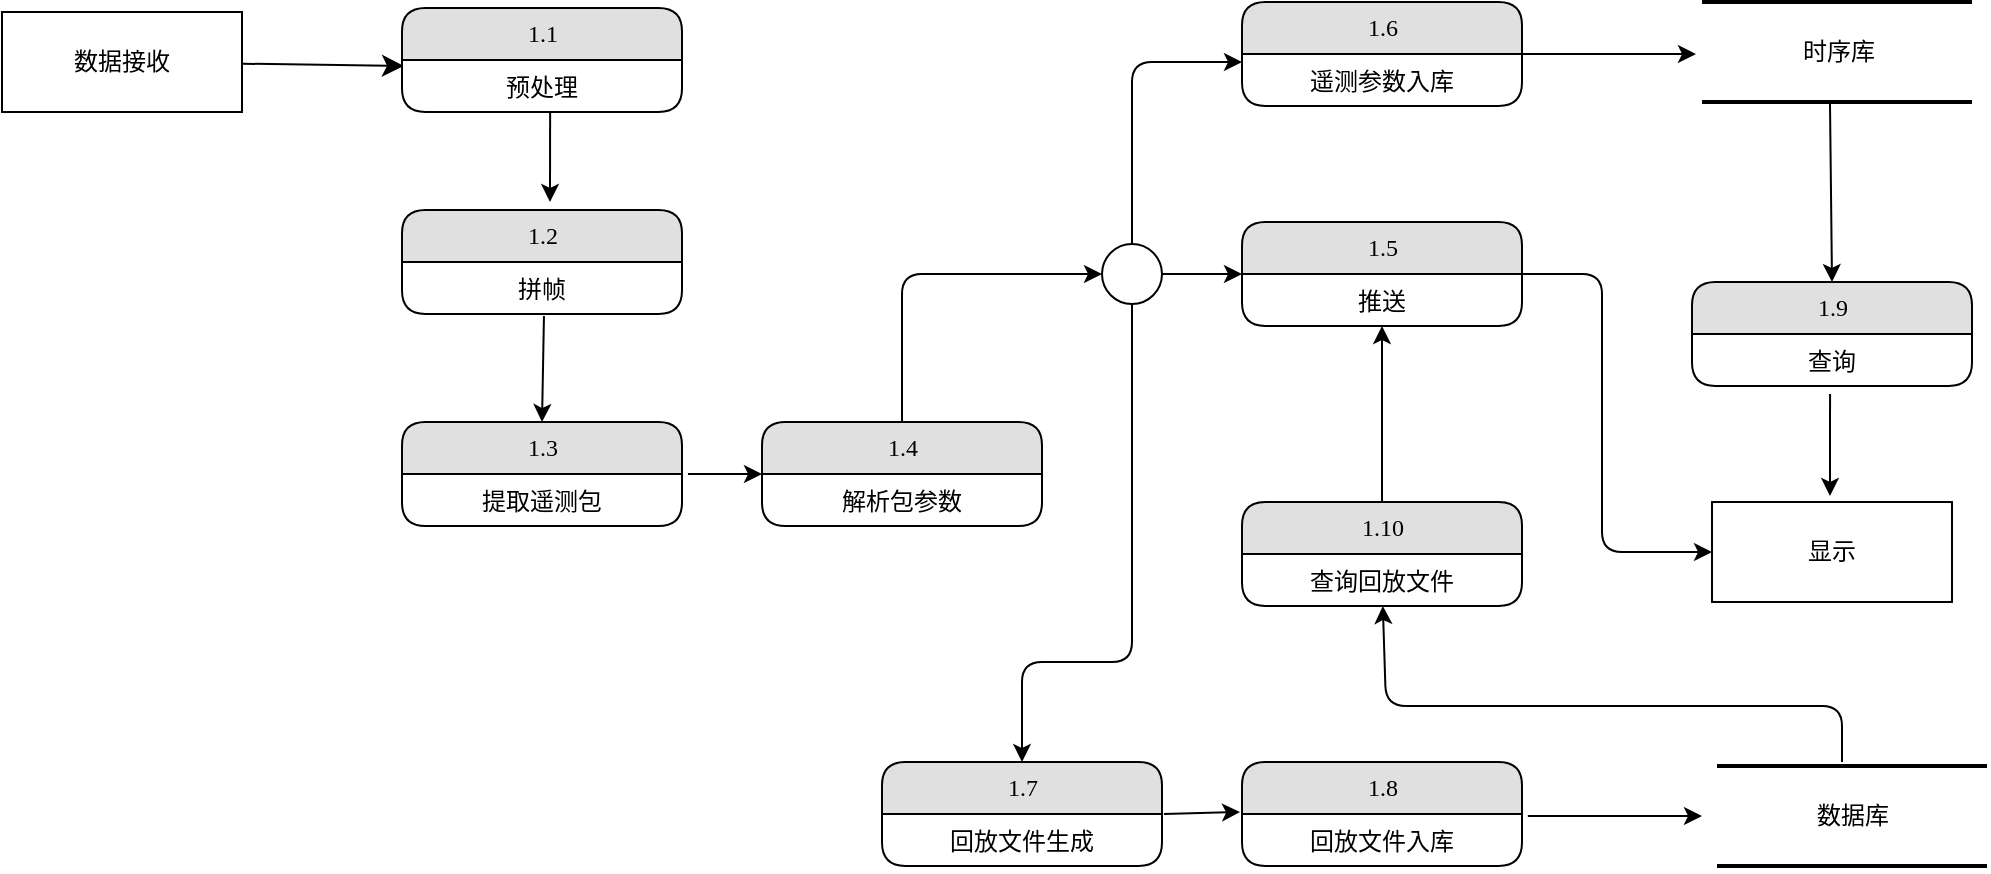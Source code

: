 <mxfile version="13.9.3" type="github">
  <diagram name="Page-1" id="52a04d89-c75d-2922-d76d-85b35f80e030">
    <mxGraphModel dx="1263" dy="742" grid="1" gridSize="10" guides="1" tooltips="1" connect="1" arrows="1" fold="1" page="1" pageScale="1" pageWidth="1100" pageHeight="850" background="#ffffff" math="0" shadow="0">
      <root>
        <mxCell id="0" />
        <mxCell id="1" parent="0" />
        <mxCell id="21ea969265ad0168-30" value="时序库" style="html=1;rounded=0;shadow=0;comic=0;labelBackgroundColor=none;strokeWidth=2;fontFamily=Verdana;fontSize=12;align=center;shape=mxgraph.ios7ui.horLines;" parent="1" vertex="1">
          <mxGeometry x="910" y="50" width="135" height="50" as="geometry" />
        </mxCell>
        <mxCell id="17472293e6e8944d-29" value="显示" style="whiteSpace=wrap;html=1;rounded=0;shadow=0;comic=0;labelBackgroundColor=none;strokeWidth=1;fontFamily=Verdana;fontSize=12;align=center;" parent="1" vertex="1">
          <mxGeometry x="915" y="300" width="120" height="50" as="geometry" />
        </mxCell>
        <mxCell id="1fdf3b25b50cf41e-27" style="edgeStyle=none;html=1;labelBackgroundColor=none;startFill=0;startSize=8;endFill=1;endSize=8;fontFamily=Verdana;fontSize=12;entryX=0.007;entryY=0.115;entryDx=0;entryDy=0;entryPerimeter=0;" parent="1" source="17472293e6e8944d-30" target="1fdf3b25b50cf41e-18" edge="1">
          <mxGeometry relative="1" as="geometry" />
        </mxCell>
        <mxCell id="17472293e6e8944d-30" value="数据接收" style="whiteSpace=wrap;html=1;rounded=0;shadow=0;comic=0;labelBackgroundColor=none;strokeWidth=1;fontFamily=Verdana;fontSize=12;align=center;" parent="1" vertex="1">
          <mxGeometry x="60" y="55" width="120" height="50" as="geometry" />
        </mxCell>
        <mxCell id="1fdf3b25b50cf41e-1" value="1.5" style="swimlane;html=1;fontStyle=0;childLayout=stackLayout;horizontal=1;startSize=26;fillColor=#e0e0e0;horizontalStack=0;resizeParent=1;resizeLast=0;collapsible=1;marginBottom=0;swimlaneFillColor=#ffffff;align=center;rounded=1;shadow=0;comic=0;labelBackgroundColor=none;strokeWidth=1;fontFamily=Verdana;fontSize=12" parent="1" vertex="1">
          <mxGeometry x="680" y="160" width="140" height="52" as="geometry" />
        </mxCell>
        <mxCell id="RBuiwRiVmpeP9ORaulmk-33" value="" style="endArrow=classic;html=1;entryX=0;entryY=0.5;entryDx=0;entryDy=0;" edge="1" parent="1fdf3b25b50cf41e-1" target="17472293e6e8944d-29">
          <mxGeometry width="50" height="50" relative="1" as="geometry">
            <mxPoint x="140" y="26" as="sourcePoint" />
            <mxPoint x="190" y="-24" as="targetPoint" />
            <Array as="points">
              <mxPoint x="180" y="26" />
              <mxPoint x="180" y="165" />
            </Array>
          </mxGeometry>
        </mxCell>
        <mxCell id="1fdf3b25b50cf41e-2" value="推送" style="text;html=1;strokeColor=none;fillColor=none;spacingLeft=4;spacingRight=4;whiteSpace=wrap;overflow=hidden;rotatable=0;points=[[0,0.5],[1,0.5]];portConstraint=eastwest;align=center;" parent="1fdf3b25b50cf41e-1" vertex="1">
          <mxGeometry y="26" width="140" height="26" as="geometry" />
        </mxCell>
        <mxCell id="1fdf3b25b50cf41e-6" value="数据库" style="html=1;rounded=0;shadow=0;comic=0;labelBackgroundColor=none;strokeWidth=2;fontFamily=Verdana;fontSize=12;align=center;shape=mxgraph.ios7ui.horLines;" parent="1" vertex="1">
          <mxGeometry x="917.5" y="432" width="135" height="50" as="geometry" />
        </mxCell>
        <mxCell id="1fdf3b25b50cf41e-7" value="1.6" style="swimlane;html=1;fontStyle=0;childLayout=stackLayout;horizontal=1;startSize=26;fillColor=#e0e0e0;horizontalStack=0;resizeParent=1;resizeLast=0;collapsible=1;marginBottom=0;swimlaneFillColor=#ffffff;align=center;rounded=1;shadow=0;comic=0;labelBackgroundColor=none;strokeWidth=1;fontFamily=Verdana;fontSize=12" parent="1" vertex="1">
          <mxGeometry x="680" y="50" width="140" height="52" as="geometry">
            <mxRectangle x="680" y="50" width="50" height="26" as="alternateBounds" />
          </mxGeometry>
        </mxCell>
        <mxCell id="1fdf3b25b50cf41e-8" value="遥测参数入库" style="text;html=1;strokeColor=none;fillColor=none;spacingLeft=4;spacingRight=4;whiteSpace=wrap;overflow=hidden;rotatable=0;points=[[0,0.5],[1,0.5]];portConstraint=eastwest;align=center;" parent="1fdf3b25b50cf41e-7" vertex="1">
          <mxGeometry y="26" width="140" height="26" as="geometry" />
        </mxCell>
        <mxCell id="1fdf3b25b50cf41e-9" value="1.2" style="swimlane;html=1;fontStyle=0;childLayout=stackLayout;horizontal=1;startSize=26;fillColor=#e0e0e0;horizontalStack=0;resizeParent=1;resizeLast=0;collapsible=1;marginBottom=0;swimlaneFillColor=#ffffff;align=center;rounded=1;shadow=0;comic=0;labelBackgroundColor=none;strokeWidth=1;fontFamily=Verdana;fontSize=12" parent="1" vertex="1">
          <mxGeometry x="260" y="154" width="140" height="52" as="geometry" />
        </mxCell>
        <mxCell id="1fdf3b25b50cf41e-10" value="拼帧" style="text;html=1;strokeColor=none;fillColor=none;spacingLeft=4;spacingRight=4;whiteSpace=wrap;overflow=hidden;rotatable=0;points=[[0,0.5],[1,0.5]];portConstraint=eastwest;align=center;" parent="1fdf3b25b50cf41e-9" vertex="1">
          <mxGeometry y="26" width="140" height="26" as="geometry" />
        </mxCell>
        <mxCell id="1fdf3b25b50cf41e-13" value="1.3" style="swimlane;html=1;fontStyle=0;childLayout=stackLayout;horizontal=1;startSize=26;fillColor=#e0e0e0;horizontalStack=0;resizeParent=1;resizeLast=0;collapsible=1;marginBottom=0;swimlaneFillColor=#ffffff;align=center;rounded=1;shadow=0;comic=0;labelBackgroundColor=none;strokeWidth=1;fontFamily=Verdana;fontSize=12" parent="1" vertex="1">
          <mxGeometry x="260" y="260" width="140" height="52" as="geometry" />
        </mxCell>
        <mxCell id="1fdf3b25b50cf41e-14" value="提取遥测包" style="text;html=1;strokeColor=none;fillColor=none;spacingLeft=4;spacingRight=4;whiteSpace=wrap;overflow=hidden;rotatable=0;points=[[0,0.5],[1,0.5]];portConstraint=eastwest;align=center;" parent="1fdf3b25b50cf41e-13" vertex="1">
          <mxGeometry y="26" width="140" height="26" as="geometry" />
        </mxCell>
        <mxCell id="1fdf3b25b50cf41e-15" value="1.8" style="swimlane;html=1;fontStyle=0;childLayout=stackLayout;horizontal=1;startSize=26;fillColor=#e0e0e0;horizontalStack=0;resizeParent=1;resizeLast=0;collapsible=1;marginBottom=0;swimlaneFillColor=#ffffff;align=center;rounded=1;shadow=0;comic=0;labelBackgroundColor=none;strokeWidth=1;fontFamily=Verdana;fontSize=12" parent="1" vertex="1">
          <mxGeometry x="680" y="430" width="140" height="52" as="geometry" />
        </mxCell>
        <mxCell id="1fdf3b25b50cf41e-16" value="回放文件入库" style="text;html=1;strokeColor=none;fillColor=none;spacingLeft=4;spacingRight=4;whiteSpace=wrap;overflow=hidden;rotatable=0;points=[[0,0.5],[1,0.5]];portConstraint=eastwest;align=center;" parent="1fdf3b25b50cf41e-15" vertex="1">
          <mxGeometry y="26" width="140" height="26" as="geometry" />
        </mxCell>
        <mxCell id="1fdf3b25b50cf41e-17" value="1.1" style="swimlane;html=1;fontStyle=0;childLayout=stackLayout;horizontal=1;startSize=26;fillColor=#e0e0e0;horizontalStack=0;resizeParent=1;resizeLast=0;collapsible=1;marginBottom=0;swimlaneFillColor=#ffffff;align=center;rounded=1;shadow=0;comic=0;labelBackgroundColor=none;strokeWidth=1;fontFamily=Verdana;fontSize=12" parent="1" vertex="1">
          <mxGeometry x="260" y="53" width="140" height="52" as="geometry">
            <mxRectangle x="50" y="440" width="50" height="26" as="alternateBounds" />
          </mxGeometry>
        </mxCell>
        <mxCell id="1fdf3b25b50cf41e-18" value="预处理" style="text;html=1;strokeColor=none;fillColor=none;spacingLeft=4;spacingRight=4;whiteSpace=wrap;overflow=hidden;rotatable=0;points=[[0,0.5],[1,0.5]];portConstraint=eastwest;align=center;" parent="1fdf3b25b50cf41e-17" vertex="1">
          <mxGeometry y="26" width="140" height="26" as="geometry" />
        </mxCell>
        <mxCell id="1fdf3b25b50cf41e-19" value="1.4" style="swimlane;html=1;fontStyle=0;childLayout=stackLayout;horizontal=1;startSize=26;fillColor=#e0e0e0;horizontalStack=0;resizeParent=1;resizeLast=0;collapsible=1;marginBottom=0;swimlaneFillColor=#ffffff;align=center;rounded=1;shadow=0;comic=0;labelBackgroundColor=none;strokeWidth=1;fontFamily=Verdana;fontSize=12" parent="1" vertex="1">
          <mxGeometry x="440" y="260" width="140" height="52" as="geometry" />
        </mxCell>
        <mxCell id="1fdf3b25b50cf41e-20" value="解析包参数" style="text;html=1;strokeColor=none;fillColor=none;spacingLeft=4;spacingRight=4;whiteSpace=wrap;overflow=hidden;rotatable=0;points=[[0,0.5],[1,0.5]];portConstraint=eastwest;align=center;" parent="1fdf3b25b50cf41e-19" vertex="1">
          <mxGeometry y="26" width="140" height="26" as="geometry" />
        </mxCell>
        <mxCell id="1fdf3b25b50cf41e-21" value="1.7" style="swimlane;html=1;fontStyle=0;childLayout=stackLayout;horizontal=1;startSize=26;fillColor=#e0e0e0;horizontalStack=0;resizeParent=1;resizeLast=0;collapsible=1;marginBottom=0;swimlaneFillColor=#ffffff;align=center;rounded=1;shadow=0;comic=0;labelBackgroundColor=none;strokeWidth=1;fontFamily=Verdana;fontSize=12" parent="1" vertex="1">
          <mxGeometry x="500" y="430" width="140" height="52" as="geometry" />
        </mxCell>
        <mxCell id="1fdf3b25b50cf41e-22" value="回放文件生成" style="text;html=1;strokeColor=none;fillColor=none;spacingLeft=4;spacingRight=4;whiteSpace=wrap;overflow=hidden;rotatable=0;points=[[0,0.5],[1,0.5]];portConstraint=eastwest;align=center;" parent="1fdf3b25b50cf41e-21" vertex="1">
          <mxGeometry y="26" width="140" height="26" as="geometry" />
        </mxCell>
        <mxCell id="RBuiwRiVmpeP9ORaulmk-3" value="" style="endArrow=classic;html=1;exitX=1.007;exitY=0;exitDx=0;exitDy=0;exitPerimeter=0;entryX=-0.007;entryY=-0.038;entryDx=0;entryDy=0;entryPerimeter=0;" edge="1" parent="1" source="1fdf3b25b50cf41e-22" target="1fdf3b25b50cf41e-16">
          <mxGeometry width="50" height="50" relative="1" as="geometry">
            <mxPoint x="620" y="510" as="sourcePoint" />
            <mxPoint x="640" y="468" as="targetPoint" />
          </mxGeometry>
        </mxCell>
        <mxCell id="RBuiwRiVmpeP9ORaulmk-6" value="" style="endArrow=classic;html=1;exitX=0.5;exitY=0;exitDx=0;exitDy=0;entryX=0;entryY=0.5;entryDx=0;entryDy=0;" edge="1" parent="1" source="1fdf3b25b50cf41e-19" target="1fdf3b25b50cf41e-34">
          <mxGeometry width="50" height="50" relative="1" as="geometry">
            <mxPoint x="480" y="330" as="sourcePoint" />
            <mxPoint x="530" y="120" as="targetPoint" />
            <Array as="points">
              <mxPoint x="510" y="186" />
            </Array>
          </mxGeometry>
        </mxCell>
        <mxCell id="RBuiwRiVmpeP9ORaulmk-8" value="" style="endArrow=classic;html=1;entryX=0;entryY=0.154;entryDx=0;entryDy=0;entryPerimeter=0;exitX=0.5;exitY=0;exitDx=0;exitDy=0;" edge="1" parent="1" source="1fdf3b25b50cf41e-34" target="1fdf3b25b50cf41e-8">
          <mxGeometry width="50" height="50" relative="1" as="geometry">
            <mxPoint x="620" y="140" as="sourcePoint" />
            <mxPoint x="670" y="80" as="targetPoint" />
            <Array as="points">
              <mxPoint x="625" y="80" />
            </Array>
          </mxGeometry>
        </mxCell>
        <mxCell id="1fdf3b25b50cf41e-34" value="" style="ellipse;whiteSpace=wrap;html=1;rounded=1;shadow=0;comic=0;labelBackgroundColor=none;strokeWidth=1;fontFamily=Verdana;fontSize=12;align=center;" parent="1" vertex="1">
          <mxGeometry x="610" y="171" width="30" height="30" as="geometry" />
        </mxCell>
        <mxCell id="RBuiwRiVmpeP9ORaulmk-11" value="" style="endArrow=classic;html=1;exitX=0.5;exitY=1;exitDx=0;exitDy=0;entryX=0.5;entryY=0;entryDx=0;entryDy=0;" edge="1" parent="1" source="1fdf3b25b50cf41e-34" target="1fdf3b25b50cf41e-21">
          <mxGeometry width="50" height="50" relative="1" as="geometry">
            <mxPoint x="625" y="170" as="sourcePoint" />
            <mxPoint x="625" y="390" as="targetPoint" />
            <Array as="points">
              <mxPoint x="625" y="380" />
              <mxPoint x="570" y="380" />
            </Array>
          </mxGeometry>
        </mxCell>
        <mxCell id="RBuiwRiVmpeP9ORaulmk-12" value="" style="endArrow=classic;html=1;exitX=1;exitY=0.5;exitDx=0;exitDy=0;" edge="1" parent="1" source="1fdf3b25b50cf41e-7">
          <mxGeometry width="50" height="50" relative="1" as="geometry">
            <mxPoint x="820" y="81" as="sourcePoint" />
            <mxPoint x="907" y="76" as="targetPoint" />
          </mxGeometry>
        </mxCell>
        <mxCell id="RBuiwRiVmpeP9ORaulmk-13" value="" style="endArrow=classic;html=1;exitX=0.529;exitY=1;exitDx=0;exitDy=0;exitPerimeter=0;" edge="1" parent="1" source="1fdf3b25b50cf41e-18">
          <mxGeometry width="50" height="50" relative="1" as="geometry">
            <mxPoint x="420" y="130" as="sourcePoint" />
            <mxPoint x="334" y="150" as="targetPoint" />
          </mxGeometry>
        </mxCell>
        <mxCell id="RBuiwRiVmpeP9ORaulmk-15" value="" style="endArrow=classic;html=1;exitX=0.507;exitY=1.038;exitDx=0;exitDy=0;exitPerimeter=0;entryX=0.5;entryY=0;entryDx=0;entryDy=0;" edge="1" parent="1" source="1fdf3b25b50cf41e-10" target="1fdf3b25b50cf41e-13">
          <mxGeometry width="50" height="50" relative="1" as="geometry">
            <mxPoint x="400" y="250" as="sourcePoint" />
            <mxPoint x="330" y="250" as="targetPoint" />
          </mxGeometry>
        </mxCell>
        <mxCell id="RBuiwRiVmpeP9ORaulmk-16" value="" style="endArrow=classic;html=1;entryX=0;entryY=0.5;entryDx=0;entryDy=0;" edge="1" parent="1" target="1fdf3b25b50cf41e-19">
          <mxGeometry width="50" height="50" relative="1" as="geometry">
            <mxPoint x="403" y="286" as="sourcePoint" />
            <mxPoint x="430" y="242" as="targetPoint" />
            <Array as="points" />
          </mxGeometry>
        </mxCell>
        <mxCell id="RBuiwRiVmpeP9ORaulmk-18" value="" style="endArrow=classic;html=1;exitX=1.021;exitY=0.038;exitDx=0;exitDy=0;exitPerimeter=0;" edge="1" parent="1" source="1fdf3b25b50cf41e-16">
          <mxGeometry width="50" height="50" relative="1" as="geometry">
            <mxPoint x="800" y="460" as="sourcePoint" />
            <mxPoint x="910" y="457" as="targetPoint" />
            <Array as="points" />
          </mxGeometry>
        </mxCell>
        <mxCell id="RBuiwRiVmpeP9ORaulmk-24" value="1.9" style="swimlane;html=1;fontStyle=0;childLayout=stackLayout;horizontal=1;startSize=26;fillColor=#e0e0e0;horizontalStack=0;resizeParent=1;resizeLast=0;collapsible=1;marginBottom=0;swimlaneFillColor=#ffffff;align=center;rounded=1;shadow=0;comic=0;labelBackgroundColor=none;strokeWidth=1;fontFamily=Verdana;fontSize=12" vertex="1" parent="1">
          <mxGeometry x="905" y="190" width="140" height="52" as="geometry" />
        </mxCell>
        <mxCell id="RBuiwRiVmpeP9ORaulmk-25" value="查询" style="text;html=1;strokeColor=none;fillColor=none;spacingLeft=4;spacingRight=4;whiteSpace=wrap;overflow=hidden;rotatable=0;points=[[0,0.5],[1,0.5]];portConstraint=eastwest;align=center;" vertex="1" parent="RBuiwRiVmpeP9ORaulmk-24">
          <mxGeometry y="26" width="140" height="26" as="geometry" />
        </mxCell>
        <mxCell id="RBuiwRiVmpeP9ORaulmk-26" value="" style="endArrow=classic;html=1;exitX=0.474;exitY=1;exitDx=0;exitDy=0;exitPerimeter=0;entryX=0.5;entryY=0;entryDx=0;entryDy=0;" edge="1" parent="1" source="21ea969265ad0168-30" target="RBuiwRiVmpeP9ORaulmk-24">
          <mxGeometry width="50" height="50" relative="1" as="geometry">
            <mxPoint x="950" y="170" as="sourcePoint" />
            <mxPoint x="977" y="170" as="targetPoint" />
          </mxGeometry>
        </mxCell>
        <mxCell id="RBuiwRiVmpeP9ORaulmk-28" value="" style="endArrow=classic;html=1;exitX=0.493;exitY=1.154;exitDx=0;exitDy=0;exitPerimeter=0;" edge="1" parent="1" source="RBuiwRiVmpeP9ORaulmk-25">
          <mxGeometry width="50" height="50" relative="1" as="geometry">
            <mxPoint x="950" y="300" as="sourcePoint" />
            <mxPoint x="974" y="297" as="targetPoint" />
          </mxGeometry>
        </mxCell>
        <mxCell id="RBuiwRiVmpeP9ORaulmk-29" value="" style="endArrow=classic;html=1;exitX=0.463;exitY=-0.04;exitDx=0;exitDy=0;exitPerimeter=0;" edge="1" parent="1" source="1fdf3b25b50cf41e-6" target="RBuiwRiVmpeP9ORaulmk-31">
          <mxGeometry width="50" height="50" relative="1" as="geometry">
            <mxPoint x="980" y="402" as="sourcePoint" />
            <mxPoint x="750" y="352" as="targetPoint" />
            <Array as="points">
              <mxPoint x="980" y="402" />
              <mxPoint x="752" y="402" />
            </Array>
          </mxGeometry>
        </mxCell>
        <mxCell id="RBuiwRiVmpeP9ORaulmk-30" value="1.10" style="swimlane;html=1;fontStyle=0;childLayout=stackLayout;horizontal=1;startSize=26;fillColor=#e0e0e0;horizontalStack=0;resizeParent=1;resizeLast=0;collapsible=1;marginBottom=0;swimlaneFillColor=#ffffff;align=center;rounded=1;shadow=0;comic=0;labelBackgroundColor=none;strokeWidth=1;fontFamily=Verdana;fontSize=12" vertex="1" parent="1">
          <mxGeometry x="680" y="300" width="140" height="52" as="geometry" />
        </mxCell>
        <mxCell id="RBuiwRiVmpeP9ORaulmk-31" value="查询回放文件" style="text;html=1;strokeColor=none;fillColor=none;spacingLeft=4;spacingRight=4;whiteSpace=wrap;overflow=hidden;rotatable=0;points=[[0,0.5],[1,0.5]];portConstraint=eastwest;align=center;" vertex="1" parent="RBuiwRiVmpeP9ORaulmk-30">
          <mxGeometry y="26" width="140" height="26" as="geometry" />
        </mxCell>
        <mxCell id="RBuiwRiVmpeP9ORaulmk-32" value="" style="endArrow=classic;html=1;" edge="1" parent="1" target="1fdf3b25b50cf41e-2">
          <mxGeometry width="50" height="50" relative="1" as="geometry">
            <mxPoint x="750" y="300" as="sourcePoint" />
            <mxPoint x="800" y="250" as="targetPoint" />
          </mxGeometry>
        </mxCell>
        <mxCell id="RBuiwRiVmpeP9ORaulmk-34" value="" style="endArrow=classic;html=1;entryX=0;entryY=0.5;entryDx=0;entryDy=0;exitX=1;exitY=0.5;exitDx=0;exitDy=0;" edge="1" parent="1" source="1fdf3b25b50cf41e-34" target="1fdf3b25b50cf41e-1">
          <mxGeometry width="50" height="50" relative="1" as="geometry">
            <mxPoint x="650" y="150" as="sourcePoint" />
            <mxPoint x="690" y="110" as="targetPoint" />
          </mxGeometry>
        </mxCell>
      </root>
    </mxGraphModel>
  </diagram>
</mxfile>
